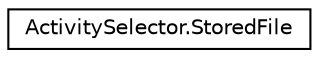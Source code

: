 digraph "Graphical Class Hierarchy"
{
 // INTERACTIVE_SVG=YES
 // LATEX_PDF_SIZE
  edge [fontname="Helvetica",fontsize="10",labelfontname="Helvetica",labelfontsize="10"];
  node [fontname="Helvetica",fontsize="10",shape=record];
  rankdir="LR";
  Node0 [label="ActivitySelector.StoredFile",height=0.2,width=0.4,color="black", fillcolor="white", style="filled",URL="$struct_mirage_x_r_1_1_activity_selector_1_1_stored_file.html",tooltip=" "];
}
